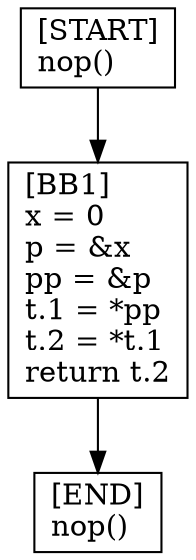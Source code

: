 digraph {
  node [shape=box]
  END [label="[END]\lnop()\l"];
  START [label="[START]\lnop()\l"];
  BB1 [label="[BB1]\lx = 0\lp = &x\lpp = &p\lt.1 = *pp\lt.2 = *t.1\lreturn t.2\l"];
  START -> BB1;
  BB1 -> END;
}
